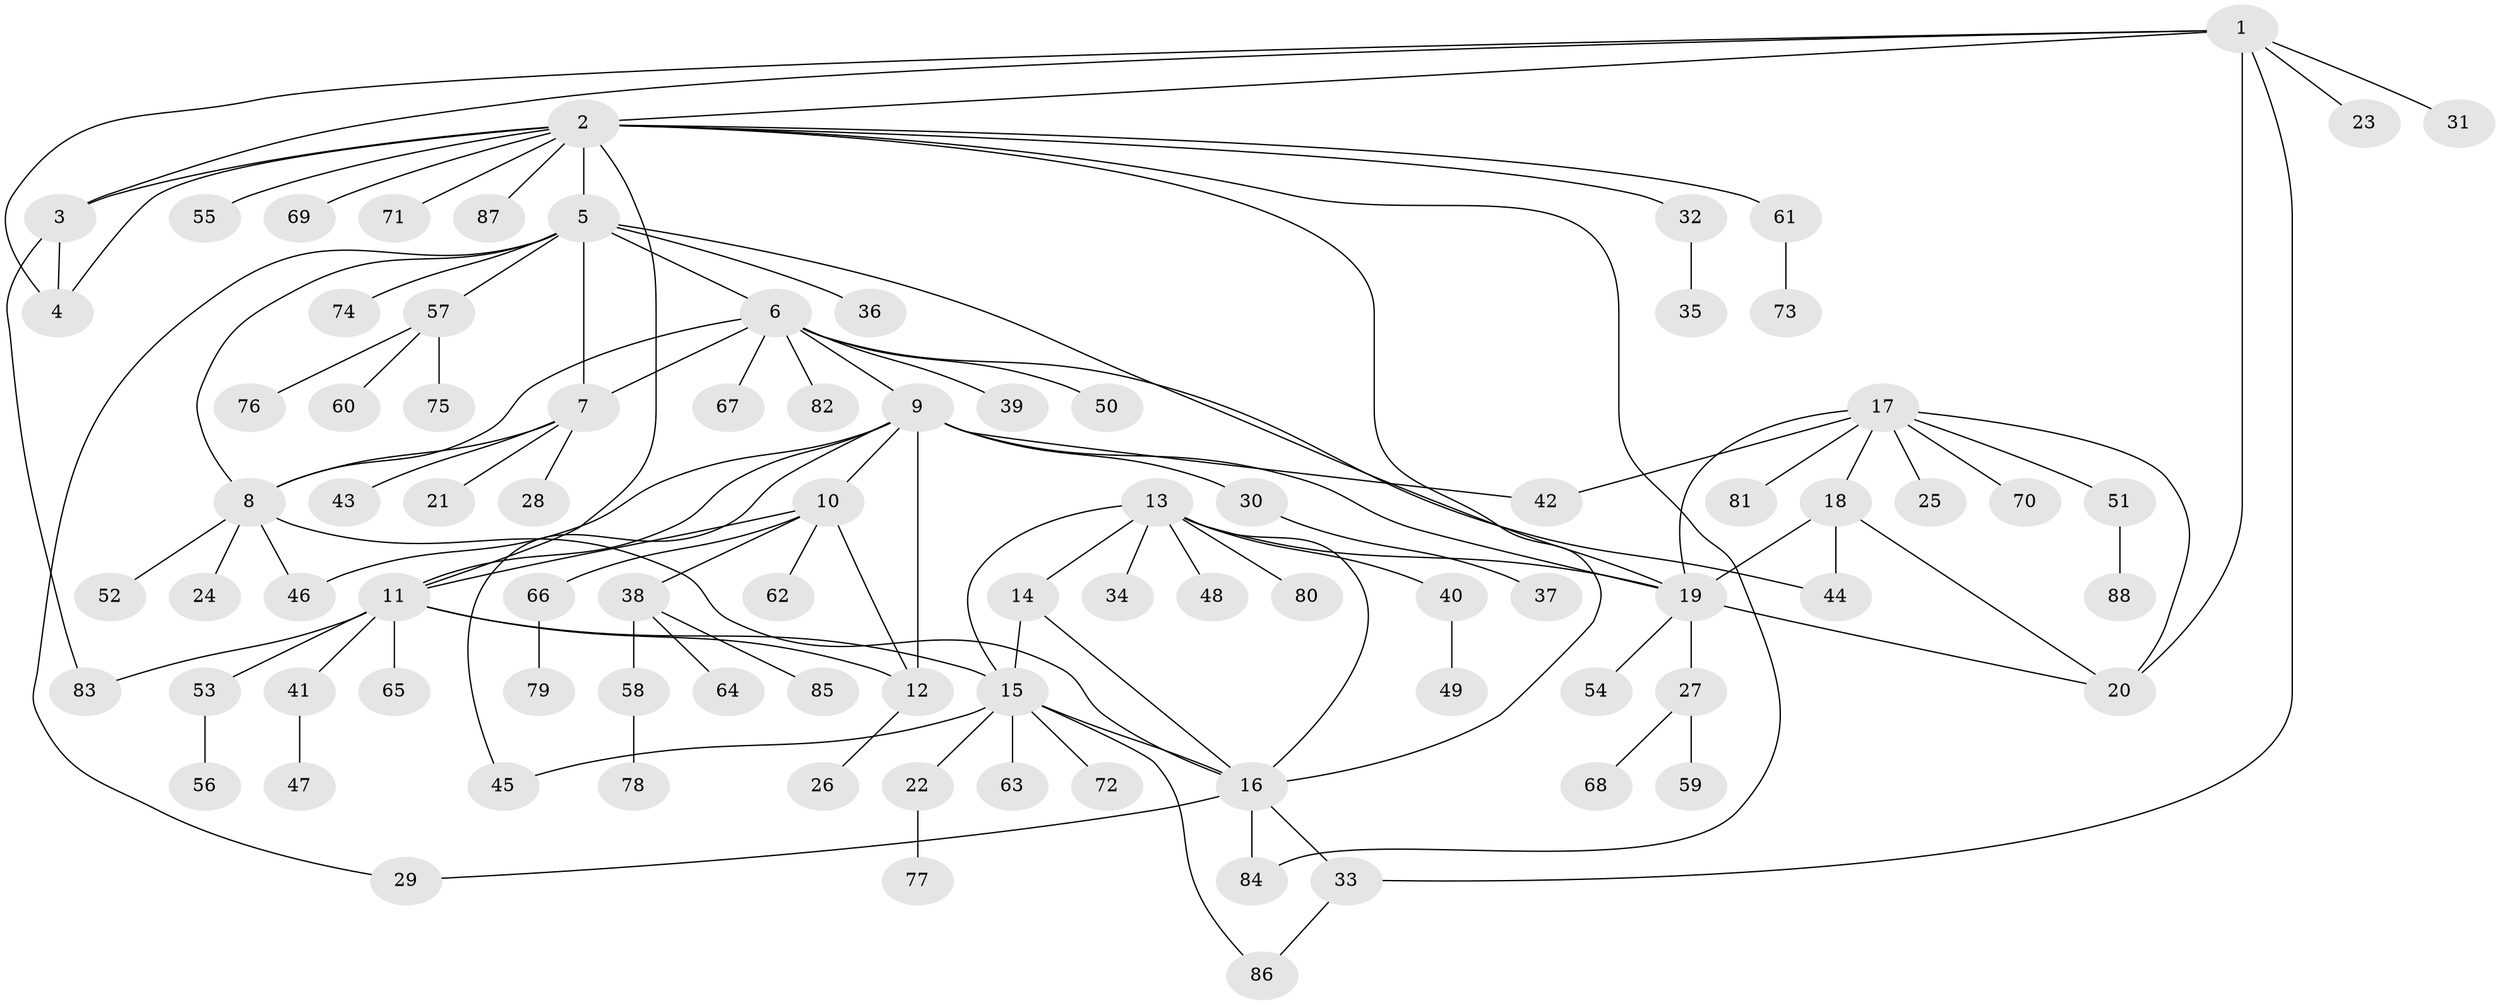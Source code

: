 // Generated by graph-tools (version 1.1) at 2025/02/03/09/25 03:02:36]
// undirected, 88 vertices, 117 edges
graph export_dot {
graph [start="1"]
  node [color=gray90,style=filled];
  1;
  2;
  3;
  4;
  5;
  6;
  7;
  8;
  9;
  10;
  11;
  12;
  13;
  14;
  15;
  16;
  17;
  18;
  19;
  20;
  21;
  22;
  23;
  24;
  25;
  26;
  27;
  28;
  29;
  30;
  31;
  32;
  33;
  34;
  35;
  36;
  37;
  38;
  39;
  40;
  41;
  42;
  43;
  44;
  45;
  46;
  47;
  48;
  49;
  50;
  51;
  52;
  53;
  54;
  55;
  56;
  57;
  58;
  59;
  60;
  61;
  62;
  63;
  64;
  65;
  66;
  67;
  68;
  69;
  70;
  71;
  72;
  73;
  74;
  75;
  76;
  77;
  78;
  79;
  80;
  81;
  82;
  83;
  84;
  85;
  86;
  87;
  88;
  1 -- 2;
  1 -- 3;
  1 -- 4;
  1 -- 20;
  1 -- 23;
  1 -- 31;
  1 -- 33;
  2 -- 3;
  2 -- 4;
  2 -- 5;
  2 -- 11;
  2 -- 16;
  2 -- 32;
  2 -- 55;
  2 -- 61;
  2 -- 69;
  2 -- 71;
  2 -- 84;
  2 -- 87;
  3 -- 4;
  3 -- 83;
  5 -- 6;
  5 -- 7;
  5 -- 8;
  5 -- 19;
  5 -- 29;
  5 -- 36;
  5 -- 57;
  5 -- 74;
  6 -- 7;
  6 -- 8;
  6 -- 9;
  6 -- 39;
  6 -- 44;
  6 -- 50;
  6 -- 67;
  6 -- 82;
  7 -- 8;
  7 -- 21;
  7 -- 28;
  7 -- 43;
  8 -- 16;
  8 -- 24;
  8 -- 46;
  8 -- 52;
  9 -- 10;
  9 -- 11;
  9 -- 12;
  9 -- 19;
  9 -- 30;
  9 -- 42;
  9 -- 45;
  9 -- 46;
  10 -- 11;
  10 -- 12;
  10 -- 38;
  10 -- 62;
  10 -- 66;
  11 -- 12;
  11 -- 15;
  11 -- 41;
  11 -- 53;
  11 -- 65;
  11 -- 83;
  12 -- 26;
  13 -- 14;
  13 -- 15;
  13 -- 16;
  13 -- 19;
  13 -- 34;
  13 -- 40;
  13 -- 48;
  13 -- 80;
  14 -- 15;
  14 -- 16;
  15 -- 16;
  15 -- 22;
  15 -- 45;
  15 -- 63;
  15 -- 72;
  15 -- 86;
  16 -- 29;
  16 -- 33;
  16 -- 84;
  17 -- 18;
  17 -- 19;
  17 -- 20;
  17 -- 25;
  17 -- 42;
  17 -- 51;
  17 -- 70;
  17 -- 81;
  18 -- 19;
  18 -- 20;
  18 -- 44;
  19 -- 20;
  19 -- 27;
  19 -- 54;
  22 -- 77;
  27 -- 59;
  27 -- 68;
  30 -- 37;
  32 -- 35;
  33 -- 86;
  38 -- 58;
  38 -- 64;
  38 -- 85;
  40 -- 49;
  41 -- 47;
  51 -- 88;
  53 -- 56;
  57 -- 60;
  57 -- 75;
  57 -- 76;
  58 -- 78;
  61 -- 73;
  66 -- 79;
}
